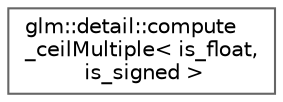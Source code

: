 digraph "Graphical Class Hierarchy"
{
 // LATEX_PDF_SIZE
  bgcolor="transparent";
  edge [fontname=Helvetica,fontsize=10,labelfontname=Helvetica,labelfontsize=10];
  node [fontname=Helvetica,fontsize=10,shape=box,height=0.2,width=0.4];
  rankdir="LR";
  Node0 [id="Node000000",label="glm::detail::compute\l_ceilMultiple\< is_float,\l is_signed \>",height=0.2,width=0.4,color="grey40", fillcolor="white", style="filled",URL="$structglm_1_1detail_1_1compute__ceil_multiple.html",tooltip=" "];
}
